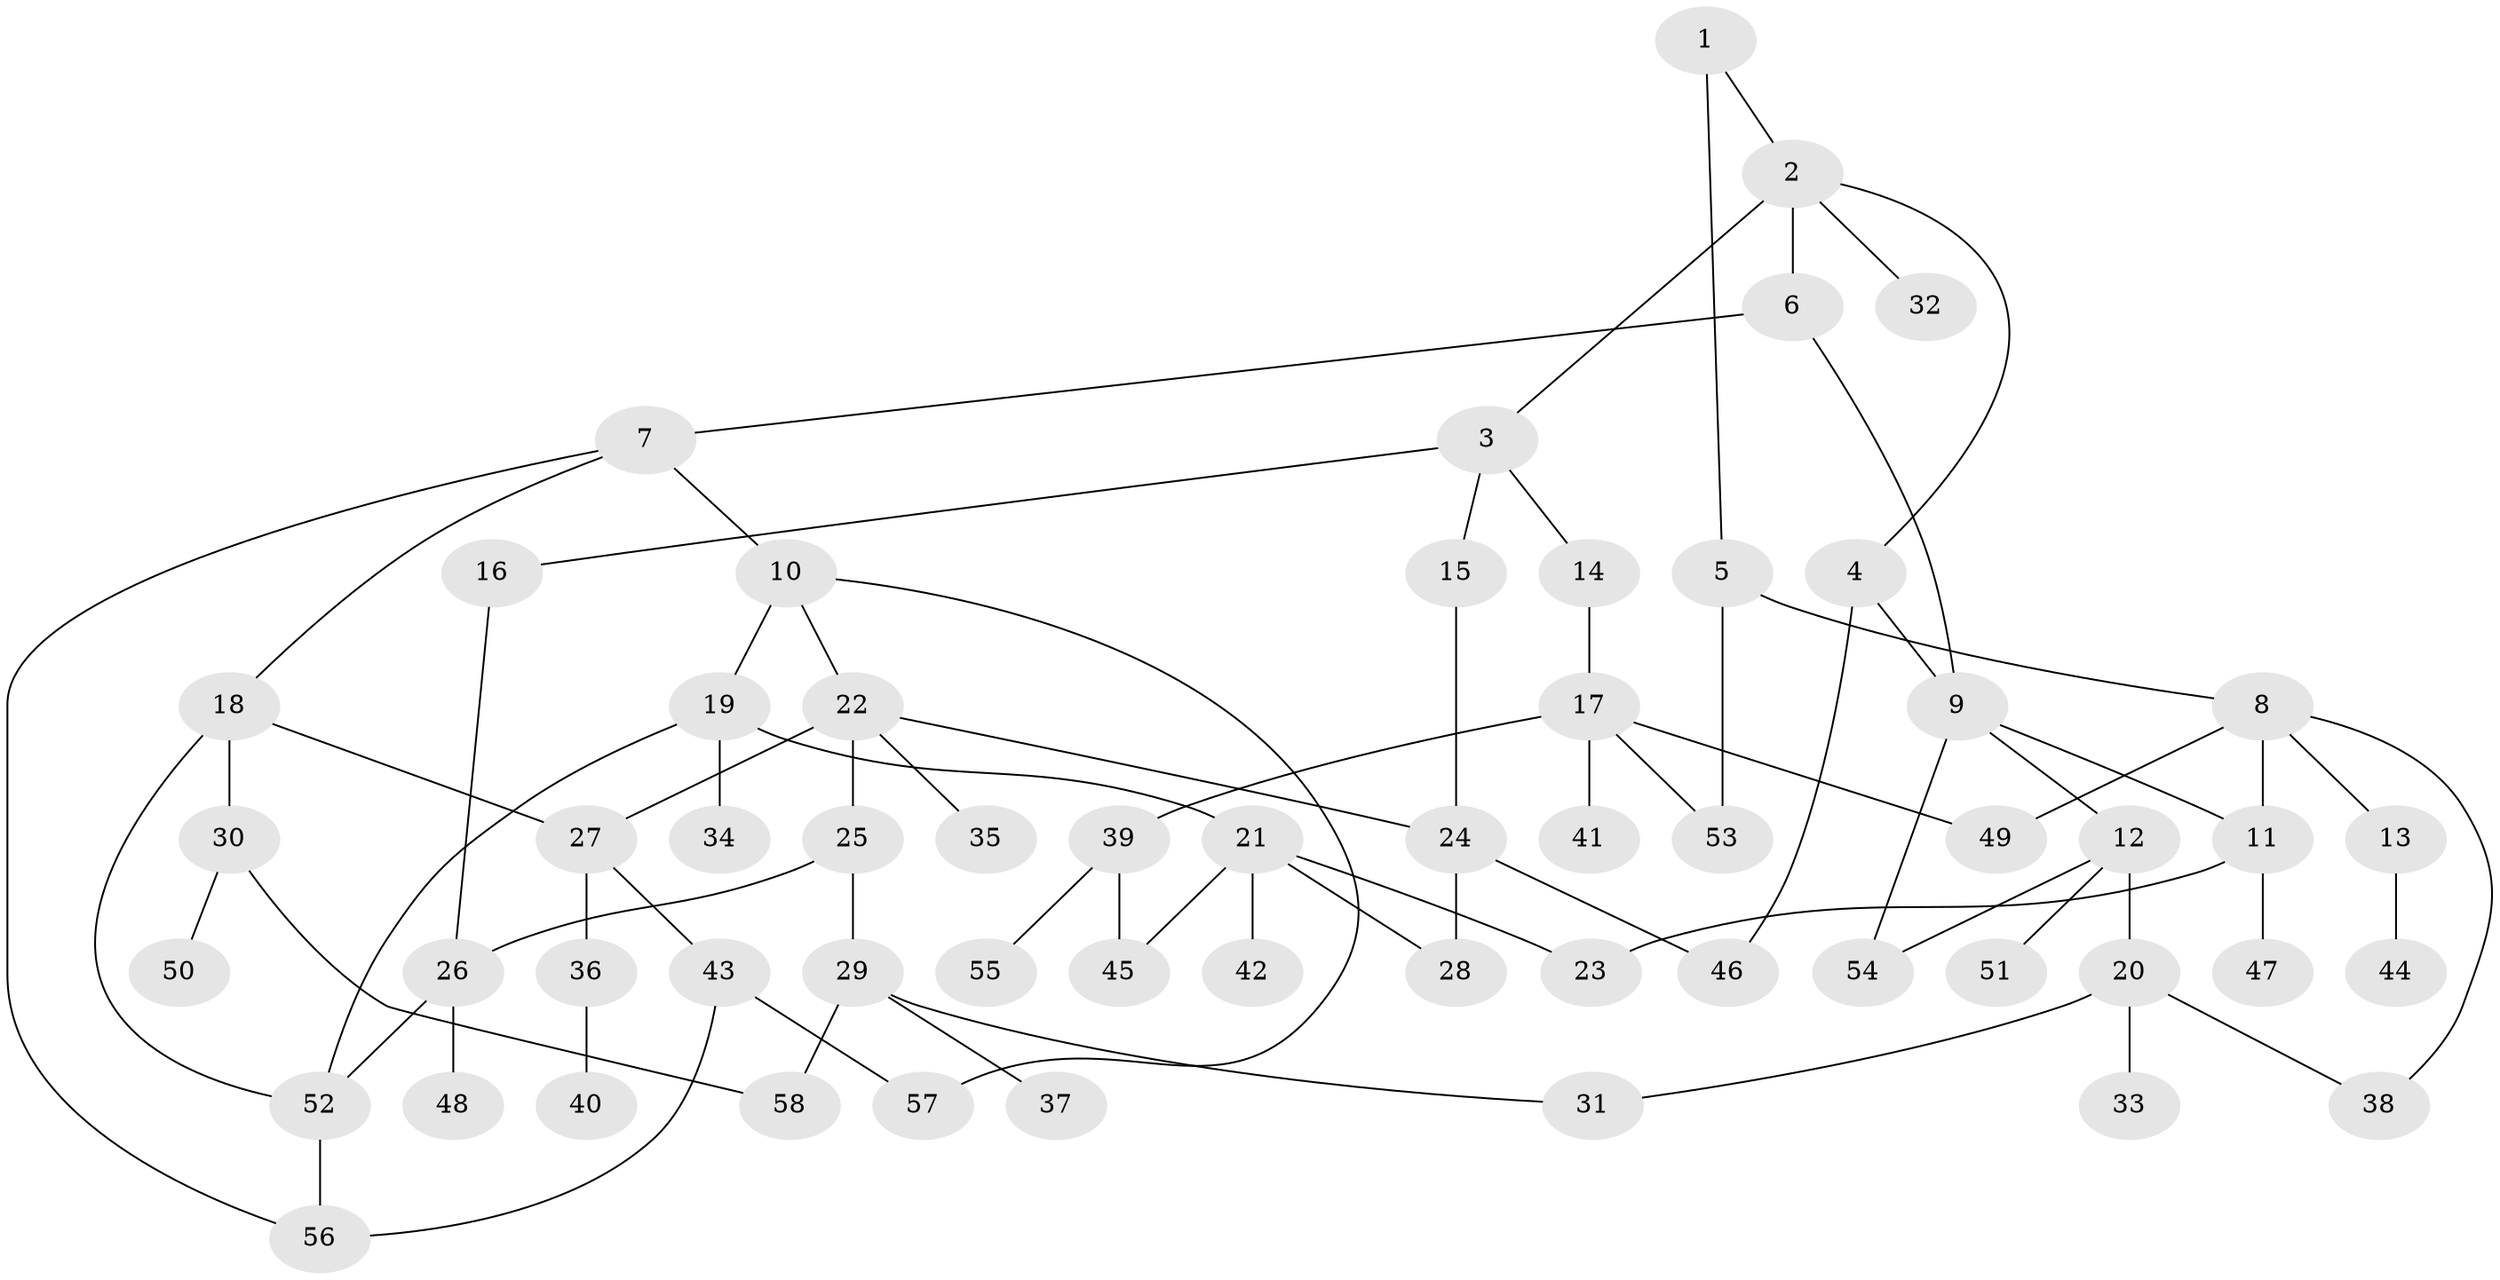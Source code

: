// Generated by graph-tools (version 1.1) at 2025/25/03/09/25 03:25:35]
// undirected, 58 vertices, 77 edges
graph export_dot {
graph [start="1"]
  node [color=gray90,style=filled];
  1;
  2;
  3;
  4;
  5;
  6;
  7;
  8;
  9;
  10;
  11;
  12;
  13;
  14;
  15;
  16;
  17;
  18;
  19;
  20;
  21;
  22;
  23;
  24;
  25;
  26;
  27;
  28;
  29;
  30;
  31;
  32;
  33;
  34;
  35;
  36;
  37;
  38;
  39;
  40;
  41;
  42;
  43;
  44;
  45;
  46;
  47;
  48;
  49;
  50;
  51;
  52;
  53;
  54;
  55;
  56;
  57;
  58;
  1 -- 2;
  1 -- 5;
  2 -- 3;
  2 -- 4;
  2 -- 6;
  2 -- 32;
  3 -- 14;
  3 -- 15;
  3 -- 16;
  4 -- 9;
  4 -- 46;
  5 -- 8;
  5 -- 53;
  6 -- 7;
  6 -- 9;
  7 -- 10;
  7 -- 18;
  7 -- 56;
  8 -- 11;
  8 -- 13;
  8 -- 38;
  8 -- 49;
  9 -- 12;
  9 -- 11;
  9 -- 54;
  10 -- 19;
  10 -- 22;
  10 -- 57;
  11 -- 47;
  11 -- 23;
  12 -- 20;
  12 -- 51;
  12 -- 54;
  13 -- 44;
  14 -- 17;
  15 -- 24;
  16 -- 26;
  17 -- 39;
  17 -- 41;
  17 -- 53;
  17 -- 49;
  18 -- 27;
  18 -- 30;
  18 -- 52;
  19 -- 21;
  19 -- 34;
  19 -- 52;
  20 -- 31;
  20 -- 33;
  20 -- 38;
  21 -- 23;
  21 -- 28;
  21 -- 42;
  21 -- 45;
  22 -- 24;
  22 -- 25;
  22 -- 35;
  22 -- 27;
  24 -- 46;
  24 -- 28;
  25 -- 29;
  25 -- 26;
  26 -- 48;
  26 -- 52;
  27 -- 36;
  27 -- 43;
  29 -- 37;
  29 -- 58;
  29 -- 31;
  30 -- 50;
  30 -- 58;
  36 -- 40;
  39 -- 45;
  39 -- 55;
  43 -- 57;
  43 -- 56;
  52 -- 56;
}
